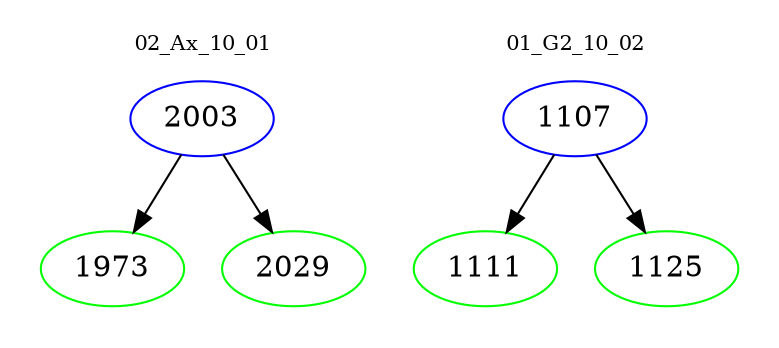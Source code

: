 digraph{
subgraph cluster_0 {
color = white
label = "02_Ax_10_01";
fontsize=10;
T0_2003 [label="2003", color="blue"]
T0_2003 -> T0_1973 [color="black"]
T0_1973 [label="1973", color="green"]
T0_2003 -> T0_2029 [color="black"]
T0_2029 [label="2029", color="green"]
}
subgraph cluster_1 {
color = white
label = "01_G2_10_02";
fontsize=10;
T1_1107 [label="1107", color="blue"]
T1_1107 -> T1_1111 [color="black"]
T1_1111 [label="1111", color="green"]
T1_1107 -> T1_1125 [color="black"]
T1_1125 [label="1125", color="green"]
}
}
